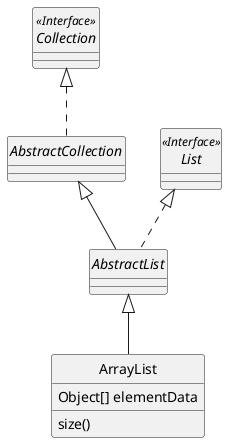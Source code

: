 @startuml
hide circle
abstract class AbstractList
abstract AbstractCollection
interface List <<Interface>>
interface Collection <<Interface>>

List <|.. AbstractList
Collection <|.. AbstractCollection

AbstractCollection <|-- AbstractList
AbstractList <|-- ArrayList

class ArrayList {
  Object[] elementData
  size()
}

@enduml
